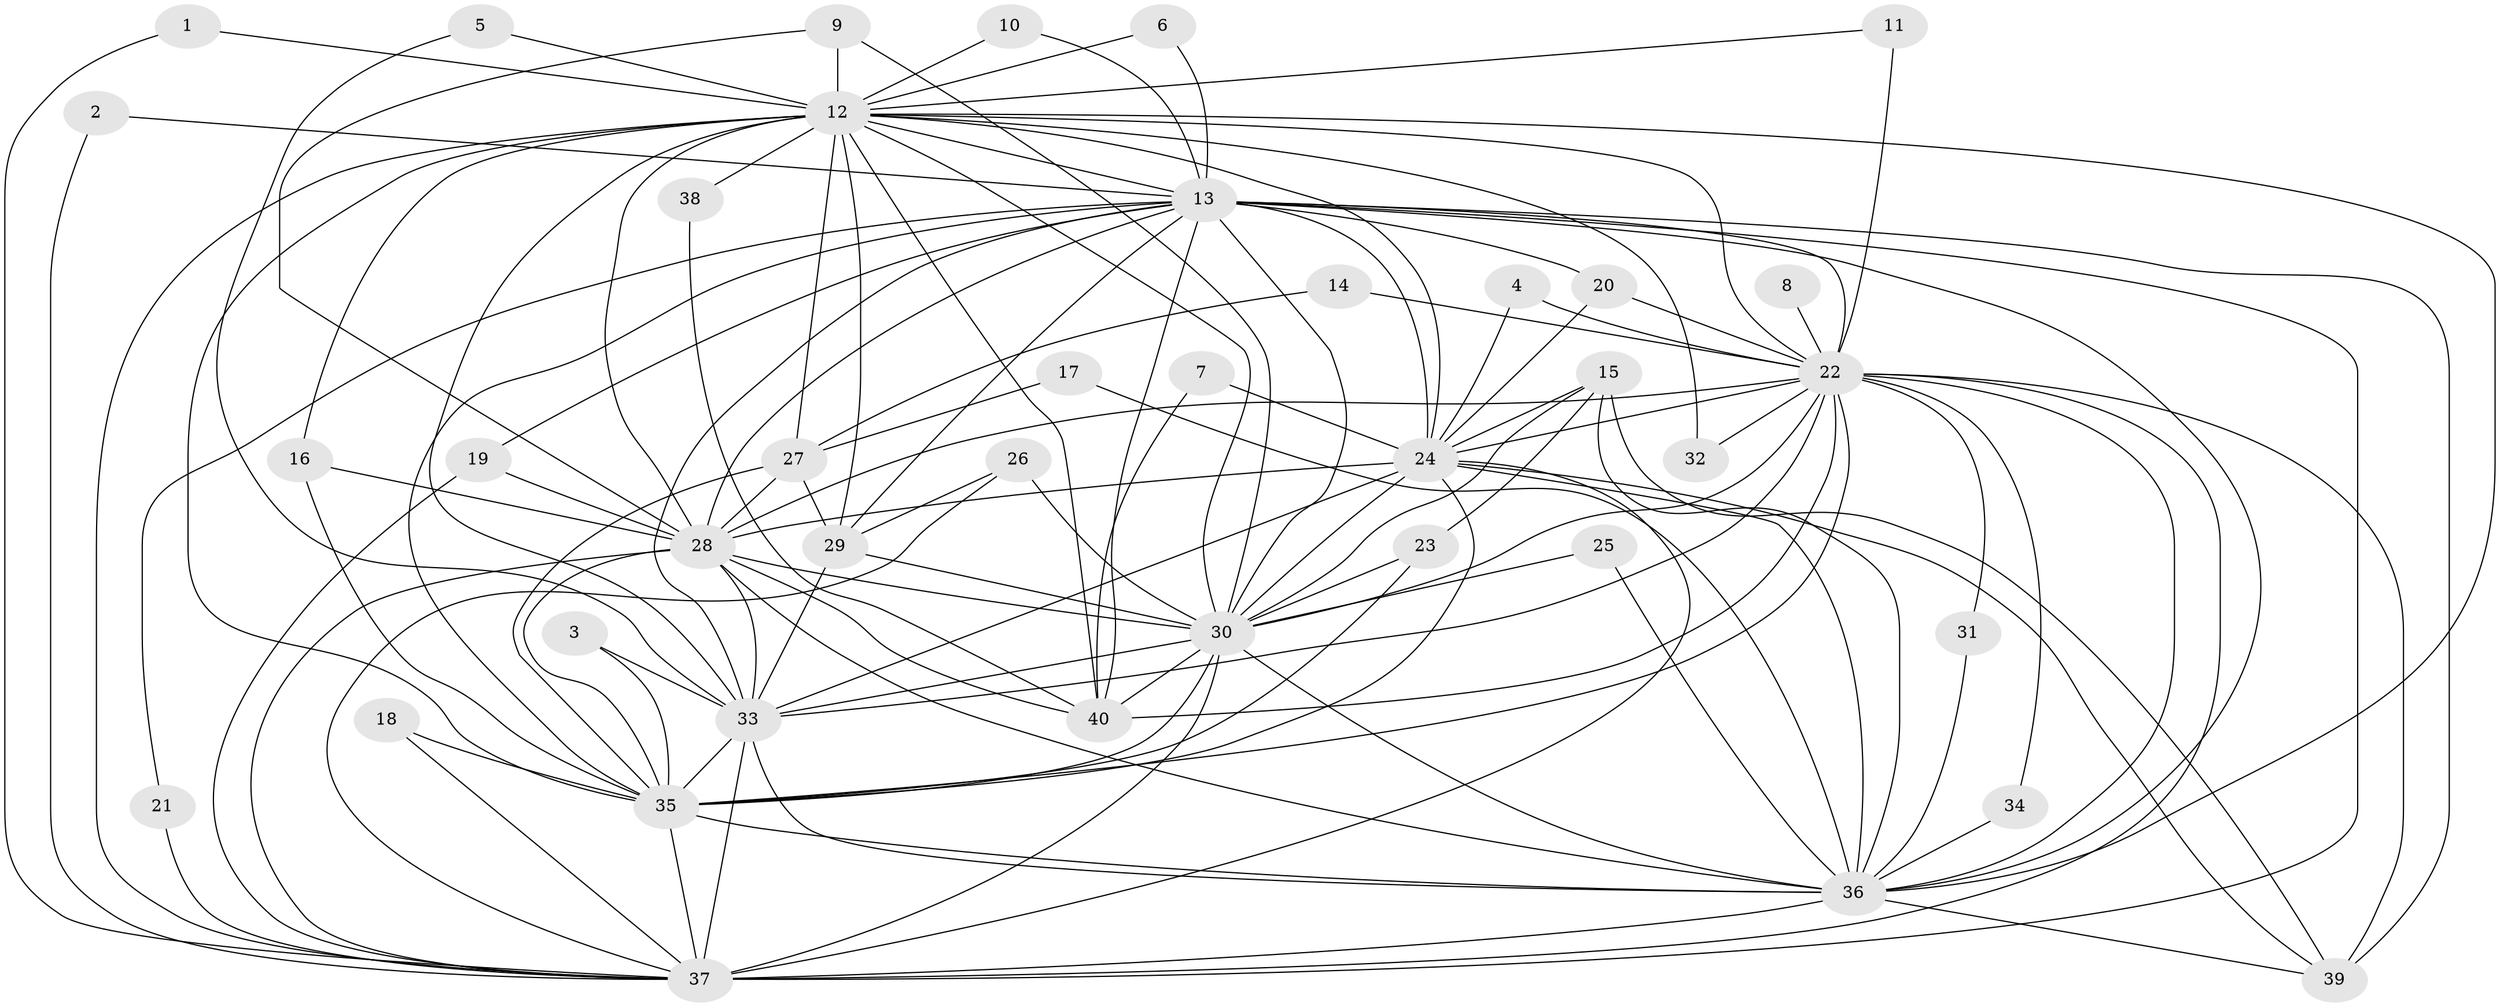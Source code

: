 // original degree distribution, {15: 0.0379746835443038, 18: 0.02531645569620253, 26: 0.012658227848101266, 17: 0.012658227848101266, 25: 0.012658227848101266, 19: 0.012658227848101266, 16: 0.012658227848101266, 3: 0.12658227848101267, 6: 0.05063291139240506, 2: 0.6075949367088608, 5: 0.05063291139240506, 4: 0.0379746835443038}
// Generated by graph-tools (version 1.1) at 2025/49/03/09/25 03:49:27]
// undirected, 40 vertices, 121 edges
graph export_dot {
graph [start="1"]
  node [color=gray90,style=filled];
  1;
  2;
  3;
  4;
  5;
  6;
  7;
  8;
  9;
  10;
  11;
  12;
  13;
  14;
  15;
  16;
  17;
  18;
  19;
  20;
  21;
  22;
  23;
  24;
  25;
  26;
  27;
  28;
  29;
  30;
  31;
  32;
  33;
  34;
  35;
  36;
  37;
  38;
  39;
  40;
  1 -- 12 [weight=1.0];
  1 -- 37 [weight=1.0];
  2 -- 13 [weight=1.0];
  2 -- 37 [weight=1.0];
  3 -- 33 [weight=1.0];
  3 -- 35 [weight=1.0];
  4 -- 22 [weight=1.0];
  4 -- 24 [weight=1.0];
  5 -- 12 [weight=1.0];
  5 -- 33 [weight=1.0];
  6 -- 12 [weight=1.0];
  6 -- 13 [weight=1.0];
  7 -- 24 [weight=1.0];
  7 -- 40 [weight=1.0];
  8 -- 22 [weight=2.0];
  9 -- 12 [weight=1.0];
  9 -- 28 [weight=1.0];
  9 -- 30 [weight=1.0];
  10 -- 12 [weight=1.0];
  10 -- 13 [weight=1.0];
  11 -- 12 [weight=1.0];
  11 -- 22 [weight=1.0];
  12 -- 13 [weight=1.0];
  12 -- 16 [weight=1.0];
  12 -- 22 [weight=1.0];
  12 -- 24 [weight=1.0];
  12 -- 27 [weight=2.0];
  12 -- 28 [weight=2.0];
  12 -- 29 [weight=1.0];
  12 -- 30 [weight=2.0];
  12 -- 32 [weight=1.0];
  12 -- 33 [weight=2.0];
  12 -- 35 [weight=1.0];
  12 -- 36 [weight=1.0];
  12 -- 37 [weight=1.0];
  12 -- 38 [weight=1.0];
  12 -- 40 [weight=1.0];
  13 -- 19 [weight=1.0];
  13 -- 20 [weight=1.0];
  13 -- 21 [weight=1.0];
  13 -- 22 [weight=2.0];
  13 -- 24 [weight=1.0];
  13 -- 28 [weight=1.0];
  13 -- 29 [weight=1.0];
  13 -- 30 [weight=1.0];
  13 -- 33 [weight=1.0];
  13 -- 35 [weight=2.0];
  13 -- 36 [weight=1.0];
  13 -- 37 [weight=1.0];
  13 -- 39 [weight=2.0];
  13 -- 40 [weight=1.0];
  14 -- 22 [weight=1.0];
  14 -- 27 [weight=1.0];
  15 -- 23 [weight=1.0];
  15 -- 24 [weight=1.0];
  15 -- 30 [weight=1.0];
  15 -- 36 [weight=1.0];
  15 -- 39 [weight=1.0];
  16 -- 28 [weight=1.0];
  16 -- 35 [weight=1.0];
  17 -- 27 [weight=1.0];
  17 -- 36 [weight=1.0];
  18 -- 35 [weight=1.0];
  18 -- 37 [weight=1.0];
  19 -- 28 [weight=1.0];
  19 -- 37 [weight=1.0];
  20 -- 22 [weight=1.0];
  20 -- 24 [weight=1.0];
  21 -- 37 [weight=1.0];
  22 -- 24 [weight=1.0];
  22 -- 28 [weight=2.0];
  22 -- 30 [weight=2.0];
  22 -- 31 [weight=1.0];
  22 -- 32 [weight=1.0];
  22 -- 33 [weight=1.0];
  22 -- 34 [weight=1.0];
  22 -- 35 [weight=2.0];
  22 -- 36 [weight=2.0];
  22 -- 37 [weight=2.0];
  22 -- 39 [weight=1.0];
  22 -- 40 [weight=1.0];
  23 -- 30 [weight=1.0];
  23 -- 35 [weight=1.0];
  24 -- 28 [weight=1.0];
  24 -- 30 [weight=1.0];
  24 -- 33 [weight=2.0];
  24 -- 35 [weight=1.0];
  24 -- 36 [weight=2.0];
  24 -- 37 [weight=1.0];
  24 -- 39 [weight=1.0];
  25 -- 30 [weight=1.0];
  25 -- 36 [weight=1.0];
  26 -- 29 [weight=1.0];
  26 -- 30 [weight=1.0];
  26 -- 37 [weight=1.0];
  27 -- 28 [weight=1.0];
  27 -- 29 [weight=1.0];
  27 -- 35 [weight=1.0];
  28 -- 30 [weight=1.0];
  28 -- 33 [weight=1.0];
  28 -- 35 [weight=1.0];
  28 -- 36 [weight=1.0];
  28 -- 37 [weight=1.0];
  28 -- 40 [weight=1.0];
  29 -- 30 [weight=1.0];
  29 -- 33 [weight=1.0];
  30 -- 33 [weight=1.0];
  30 -- 35 [weight=1.0];
  30 -- 36 [weight=2.0];
  30 -- 37 [weight=1.0];
  30 -- 40 [weight=1.0];
  31 -- 36 [weight=1.0];
  33 -- 35 [weight=1.0];
  33 -- 36 [weight=1.0];
  33 -- 37 [weight=2.0];
  34 -- 36 [weight=1.0];
  35 -- 36 [weight=1.0];
  35 -- 37 [weight=1.0];
  36 -- 37 [weight=2.0];
  36 -- 39 [weight=1.0];
  38 -- 40 [weight=1.0];
}
